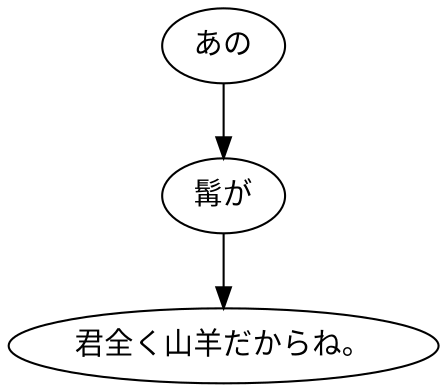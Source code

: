 digraph graph6077 {
	node0 [label="あの"];
	node1 [label="髯が"];
	node2 [label="君全く山羊だからね。"];
	node0 -> node1;
	node1 -> node2;
}
